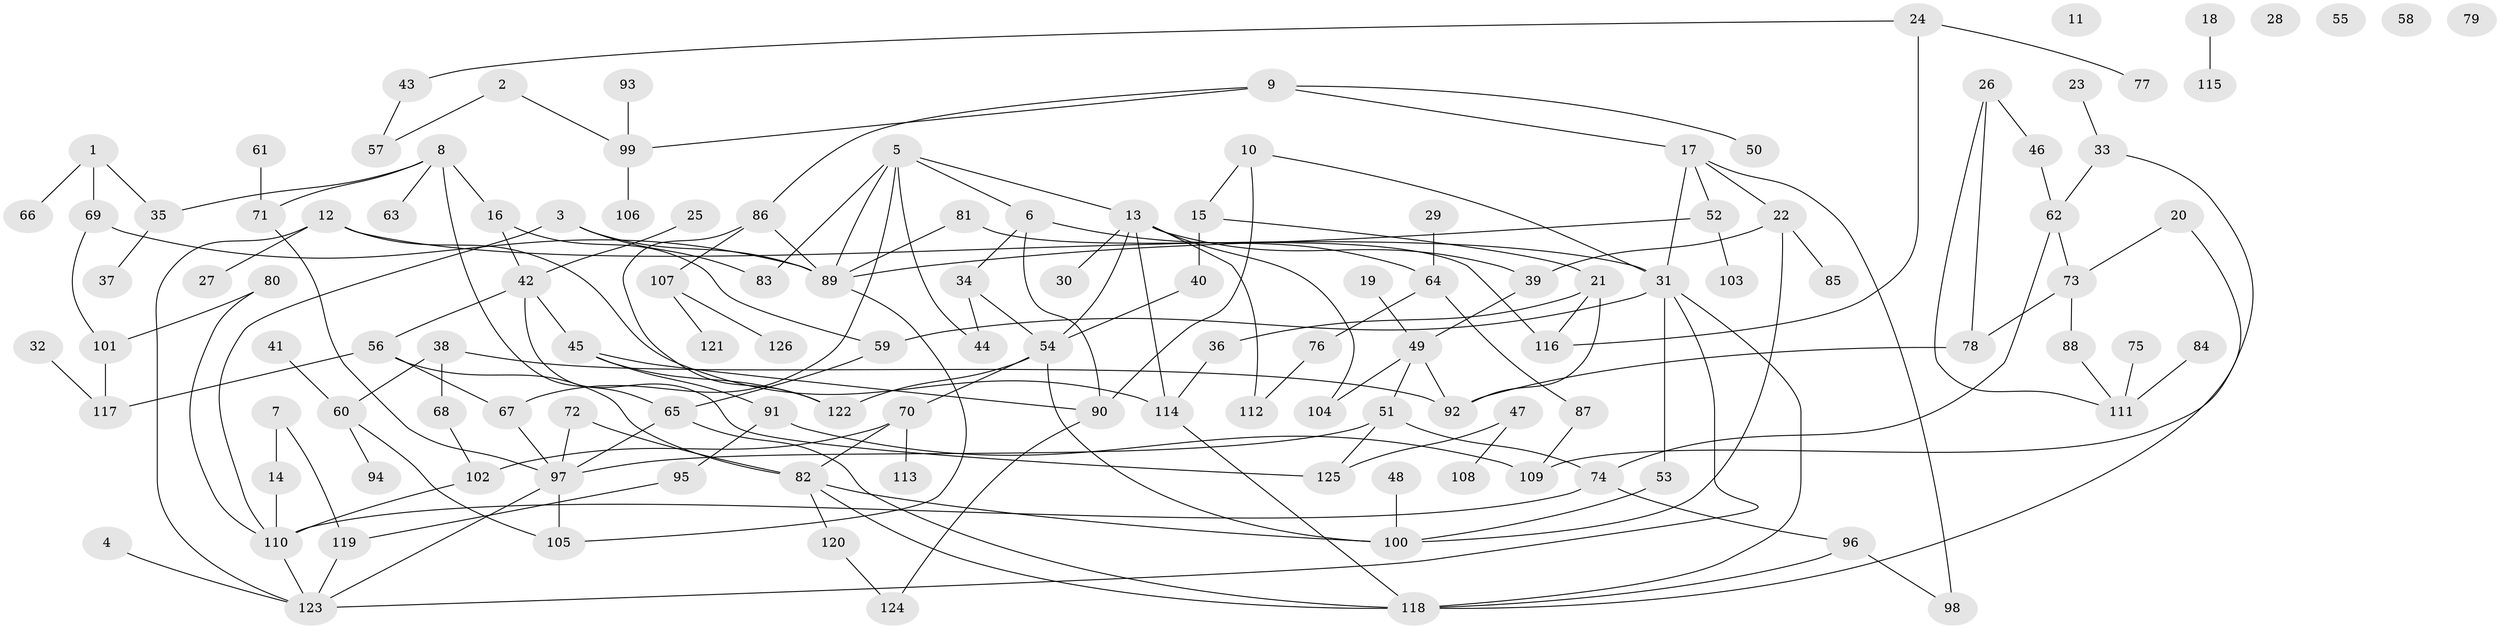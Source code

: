 // coarse degree distribution, {4: 0.1744186046511628, 2: 0.18604651162790697, 3: 0.1744186046511628, 1: 0.18604651162790697, 5: 0.06976744186046512, 8: 0.011627906976744186, 0: 0.06976744186046512, 6: 0.09302325581395349, 9: 0.011627906976744186, 7: 0.023255813953488372}
// Generated by graph-tools (version 1.1) at 2025/23/03/03/25 07:23:27]
// undirected, 126 vertices, 172 edges
graph export_dot {
graph [start="1"]
  node [color=gray90,style=filled];
  1;
  2;
  3;
  4;
  5;
  6;
  7;
  8;
  9;
  10;
  11;
  12;
  13;
  14;
  15;
  16;
  17;
  18;
  19;
  20;
  21;
  22;
  23;
  24;
  25;
  26;
  27;
  28;
  29;
  30;
  31;
  32;
  33;
  34;
  35;
  36;
  37;
  38;
  39;
  40;
  41;
  42;
  43;
  44;
  45;
  46;
  47;
  48;
  49;
  50;
  51;
  52;
  53;
  54;
  55;
  56;
  57;
  58;
  59;
  60;
  61;
  62;
  63;
  64;
  65;
  66;
  67;
  68;
  69;
  70;
  71;
  72;
  73;
  74;
  75;
  76;
  77;
  78;
  79;
  80;
  81;
  82;
  83;
  84;
  85;
  86;
  87;
  88;
  89;
  90;
  91;
  92;
  93;
  94;
  95;
  96;
  97;
  98;
  99;
  100;
  101;
  102;
  103;
  104;
  105;
  106;
  107;
  108;
  109;
  110;
  111;
  112;
  113;
  114;
  115;
  116;
  117;
  118;
  119;
  120;
  121;
  122;
  123;
  124;
  125;
  126;
  1 -- 35;
  1 -- 66;
  1 -- 69;
  2 -- 57;
  2 -- 99;
  3 -- 83;
  3 -- 89;
  3 -- 110;
  4 -- 123;
  5 -- 6;
  5 -- 13;
  5 -- 44;
  5 -- 67;
  5 -- 83;
  5 -- 89;
  6 -- 34;
  6 -- 64;
  6 -- 90;
  7 -- 14;
  7 -- 119;
  8 -- 16;
  8 -- 35;
  8 -- 63;
  8 -- 65;
  8 -- 71;
  9 -- 17;
  9 -- 50;
  9 -- 86;
  9 -- 99;
  10 -- 15;
  10 -- 31;
  10 -- 90;
  12 -- 27;
  12 -- 31;
  12 -- 114;
  12 -- 123;
  13 -- 30;
  13 -- 39;
  13 -- 54;
  13 -- 104;
  13 -- 112;
  13 -- 114;
  14 -- 110;
  15 -- 21;
  15 -- 40;
  16 -- 42;
  16 -- 59;
  17 -- 22;
  17 -- 31;
  17 -- 52;
  17 -- 98;
  18 -- 115;
  19 -- 49;
  20 -- 73;
  20 -- 118;
  21 -- 36;
  21 -- 92;
  21 -- 116;
  22 -- 39;
  22 -- 85;
  22 -- 100;
  23 -- 33;
  24 -- 43;
  24 -- 77;
  24 -- 116;
  25 -- 42;
  26 -- 46;
  26 -- 78;
  26 -- 111;
  29 -- 64;
  31 -- 53;
  31 -- 59;
  31 -- 118;
  31 -- 123;
  32 -- 117;
  33 -- 62;
  33 -- 109;
  34 -- 44;
  34 -- 54;
  35 -- 37;
  36 -- 114;
  38 -- 60;
  38 -- 68;
  38 -- 92;
  39 -- 49;
  40 -- 54;
  41 -- 60;
  42 -- 45;
  42 -- 56;
  42 -- 125;
  43 -- 57;
  45 -- 90;
  45 -- 91;
  45 -- 122;
  46 -- 62;
  47 -- 108;
  47 -- 125;
  48 -- 100;
  49 -- 51;
  49 -- 92;
  49 -- 104;
  51 -- 74;
  51 -- 97;
  51 -- 125;
  52 -- 89;
  52 -- 103;
  53 -- 100;
  54 -- 70;
  54 -- 100;
  54 -- 122;
  56 -- 67;
  56 -- 82;
  56 -- 117;
  59 -- 65;
  60 -- 94;
  60 -- 105;
  61 -- 71;
  62 -- 73;
  62 -- 74;
  64 -- 76;
  64 -- 87;
  65 -- 97;
  65 -- 118;
  67 -- 97;
  68 -- 102;
  69 -- 89;
  69 -- 101;
  70 -- 82;
  70 -- 102;
  70 -- 113;
  71 -- 97;
  72 -- 82;
  72 -- 97;
  73 -- 78;
  73 -- 88;
  74 -- 96;
  74 -- 110;
  75 -- 111;
  76 -- 112;
  78 -- 92;
  80 -- 101;
  80 -- 110;
  81 -- 89;
  81 -- 116;
  82 -- 100;
  82 -- 118;
  82 -- 120;
  84 -- 111;
  86 -- 89;
  86 -- 107;
  86 -- 122;
  87 -- 109;
  88 -- 111;
  89 -- 105;
  90 -- 124;
  91 -- 95;
  91 -- 109;
  93 -- 99;
  95 -- 119;
  96 -- 98;
  96 -- 118;
  97 -- 105;
  97 -- 123;
  99 -- 106;
  101 -- 117;
  102 -- 110;
  107 -- 121;
  107 -- 126;
  110 -- 123;
  114 -- 118;
  119 -- 123;
  120 -- 124;
}
